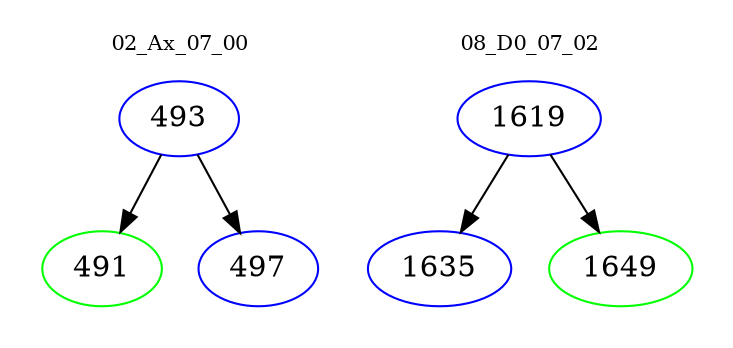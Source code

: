 digraph{
subgraph cluster_0 {
color = white
label = "02_Ax_07_00";
fontsize=10;
T0_493 [label="493", color="blue"]
T0_493 -> T0_491 [color="black"]
T0_491 [label="491", color="green"]
T0_493 -> T0_497 [color="black"]
T0_497 [label="497", color="blue"]
}
subgraph cluster_1 {
color = white
label = "08_D0_07_02";
fontsize=10;
T1_1619 [label="1619", color="blue"]
T1_1619 -> T1_1635 [color="black"]
T1_1635 [label="1635", color="blue"]
T1_1619 -> T1_1649 [color="black"]
T1_1649 [label="1649", color="green"]
}
}
